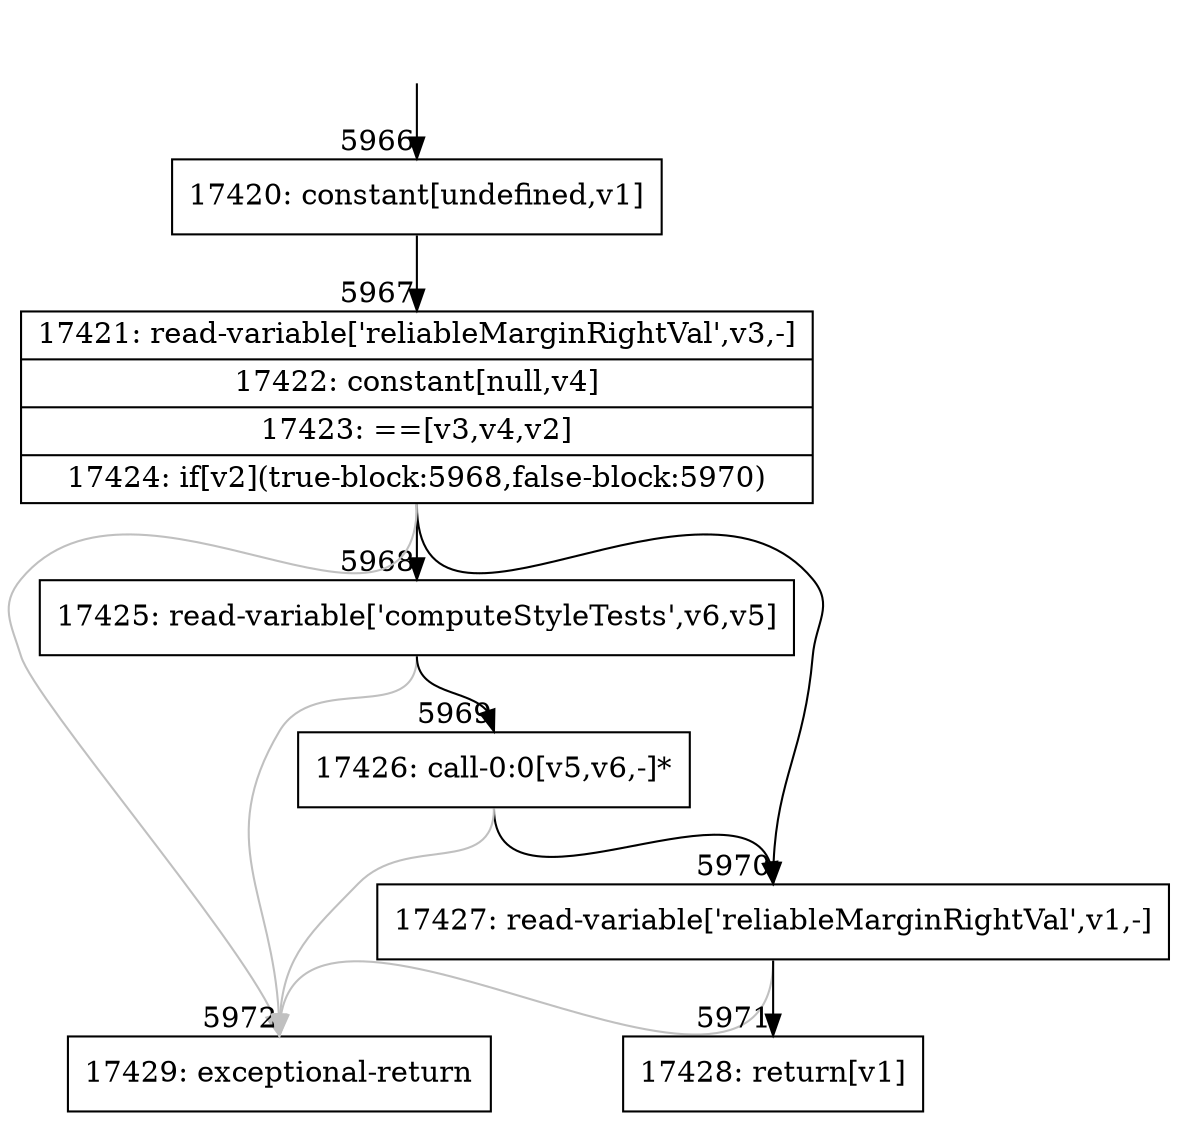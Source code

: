 digraph {
rankdir="TD"
BB_entry373[shape=none,label=""];
BB_entry373 -> BB5966 [tailport=s, headport=n, headlabel="    5966"]
BB5966 [shape=record label="{17420: constant[undefined,v1]}" ] 
BB5966 -> BB5967 [tailport=s, headport=n, headlabel="      5967"]
BB5967 [shape=record label="{17421: read-variable['reliableMarginRightVal',v3,-]|17422: constant[null,v4]|17423: ==[v3,v4,v2]|17424: if[v2](true-block:5968,false-block:5970)}" ] 
BB5967 -> BB5968 [tailport=s, headport=n, headlabel="      5968"]
BB5967 -> BB5970 [tailport=s, headport=n, headlabel="      5970"]
BB5967 -> BB5972 [tailport=s, headport=n, color=gray, headlabel="      5972"]
BB5968 [shape=record label="{17425: read-variable['computeStyleTests',v6,v5]}" ] 
BB5968 -> BB5969 [tailport=s, headport=n, headlabel="      5969"]
BB5968 -> BB5972 [tailport=s, headport=n, color=gray]
BB5969 [shape=record label="{17426: call-0:0[v5,v6,-]*}" ] 
BB5969 -> BB5970 [tailport=s, headport=n]
BB5969 -> BB5972 [tailport=s, headport=n, color=gray]
BB5970 [shape=record label="{17427: read-variable['reliableMarginRightVal',v1,-]}" ] 
BB5970 -> BB5971 [tailport=s, headport=n, headlabel="      5971"]
BB5970 -> BB5972 [tailport=s, headport=n, color=gray]
BB5971 [shape=record label="{17428: return[v1]}" ] 
BB5972 [shape=record label="{17429: exceptional-return}" ] 
}
